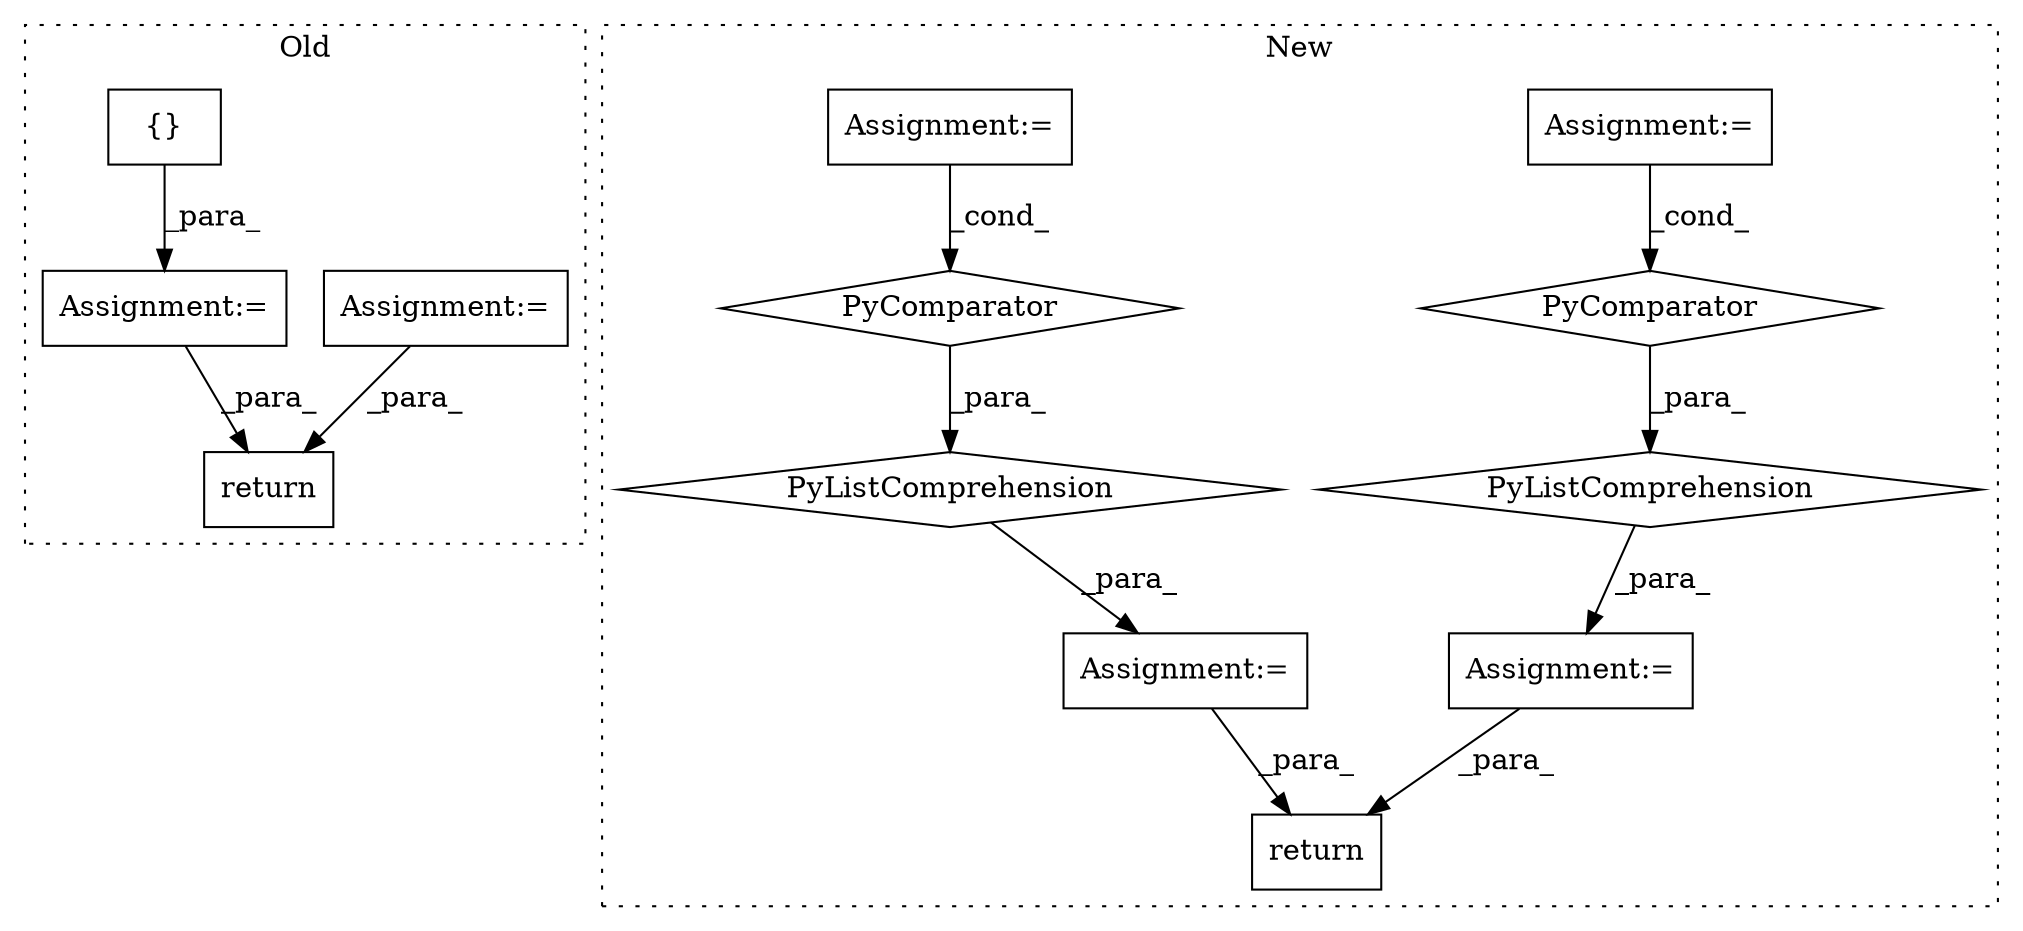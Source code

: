 digraph G {
subgraph cluster0 {
1 [label="return" a="41" s="878" l="7" shape="box"];
8 [label="Assignment:=" a="7" s="467" l="1" shape="box"];
12 [label="Assignment:=" a="7" s="492" l="1" shape="box"];
13 [label="{}" a="4" s="477" l="2" shape="box"];
label = "Old";
style="dotted";
}
subgraph cluster1 {
2 [label="PyListComprehension" a="109" s="481" l="138" shape="diamond"];
3 [label="PyComparator" a="113" s="552" l="59" shape="diamond"];
4 [label="Assignment:=" a="7" s="552" l="59" shape="box"];
5 [label="return" a="41" s="621" l="7" shape="box"];
6 [label="Assignment:=" a="7" s="308" l="14" shape="box"];
7 [label="Assignment:=" a="7" s="467" l="14" shape="box"];
9 [label="Assignment:=" a="7" s="393" l="58" shape="box"];
10 [label="PyComparator" a="113" s="393" l="58" shape="diamond"];
11 [label="PyListComprehension" a="109" s="322" l="137" shape="diamond"];
label = "New";
style="dotted";
}
2 -> 7 [label="_para_"];
3 -> 2 [label="_para_"];
4 -> 3 [label="_cond_"];
6 -> 5 [label="_para_"];
7 -> 5 [label="_para_"];
8 -> 1 [label="_para_"];
9 -> 10 [label="_cond_"];
10 -> 11 [label="_para_"];
11 -> 6 [label="_para_"];
12 -> 1 [label="_para_"];
13 -> 8 [label="_para_"];
}